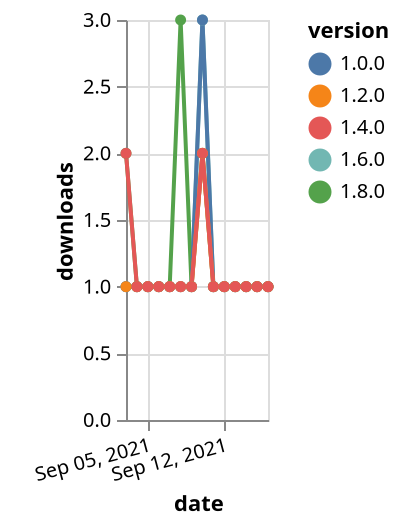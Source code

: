 {"$schema": "https://vega.github.io/schema/vega-lite/v5.json", "description": "A simple bar chart with embedded data.", "data": {"values": [{"date": "2021-09-03", "total": 190, "delta": 1, "version": "1.6.0"}, {"date": "2021-09-04", "total": 191, "delta": 1, "version": "1.6.0"}, {"date": "2021-09-05", "total": 192, "delta": 1, "version": "1.6.0"}, {"date": "2021-09-06", "total": 193, "delta": 1, "version": "1.6.0"}, {"date": "2021-09-07", "total": 194, "delta": 1, "version": "1.6.0"}, {"date": "2021-09-08", "total": 195, "delta": 1, "version": "1.6.0"}, {"date": "2021-09-09", "total": 196, "delta": 1, "version": "1.6.0"}, {"date": "2021-09-10", "total": 199, "delta": 3, "version": "1.6.0"}, {"date": "2021-09-11", "total": 200, "delta": 1, "version": "1.6.0"}, {"date": "2021-09-12", "total": 201, "delta": 1, "version": "1.6.0"}, {"date": "2021-09-13", "total": 202, "delta": 1, "version": "1.6.0"}, {"date": "2021-09-14", "total": 203, "delta": 1, "version": "1.6.0"}, {"date": "2021-09-15", "total": 204, "delta": 1, "version": "1.6.0"}, {"date": "2021-09-16", "total": 205, "delta": 1, "version": "1.6.0"}, {"date": "2021-09-03", "total": 127, "delta": 2, "version": "1.8.0"}, {"date": "2021-09-04", "total": 128, "delta": 1, "version": "1.8.0"}, {"date": "2021-09-05", "total": 129, "delta": 1, "version": "1.8.0"}, {"date": "2021-09-06", "total": 130, "delta": 1, "version": "1.8.0"}, {"date": "2021-09-07", "total": 131, "delta": 1, "version": "1.8.0"}, {"date": "2021-09-08", "total": 134, "delta": 3, "version": "1.8.0"}, {"date": "2021-09-09", "total": 135, "delta": 1, "version": "1.8.0"}, {"date": "2021-09-10", "total": 137, "delta": 2, "version": "1.8.0"}, {"date": "2021-09-11", "total": 138, "delta": 1, "version": "1.8.0"}, {"date": "2021-09-12", "total": 139, "delta": 1, "version": "1.8.0"}, {"date": "2021-09-13", "total": 140, "delta": 1, "version": "1.8.0"}, {"date": "2021-09-14", "total": 141, "delta": 1, "version": "1.8.0"}, {"date": "2021-09-15", "total": 142, "delta": 1, "version": "1.8.0"}, {"date": "2021-09-16", "total": 143, "delta": 1, "version": "1.8.0"}, {"date": "2021-09-03", "total": 337, "delta": 1, "version": "1.0.0"}, {"date": "2021-09-04", "total": 338, "delta": 1, "version": "1.0.0"}, {"date": "2021-09-05", "total": 339, "delta": 1, "version": "1.0.0"}, {"date": "2021-09-06", "total": 340, "delta": 1, "version": "1.0.0"}, {"date": "2021-09-07", "total": 341, "delta": 1, "version": "1.0.0"}, {"date": "2021-09-08", "total": 342, "delta": 1, "version": "1.0.0"}, {"date": "2021-09-09", "total": 343, "delta": 1, "version": "1.0.0"}, {"date": "2021-09-10", "total": 346, "delta": 3, "version": "1.0.0"}, {"date": "2021-09-11", "total": 347, "delta": 1, "version": "1.0.0"}, {"date": "2021-09-12", "total": 348, "delta": 1, "version": "1.0.0"}, {"date": "2021-09-13", "total": 349, "delta": 1, "version": "1.0.0"}, {"date": "2021-09-14", "total": 350, "delta": 1, "version": "1.0.0"}, {"date": "2021-09-15", "total": 351, "delta": 1, "version": "1.0.0"}, {"date": "2021-09-16", "total": 352, "delta": 1, "version": "1.0.0"}, {"date": "2021-09-03", "total": 191, "delta": 1, "version": "1.2.0"}, {"date": "2021-09-04", "total": 192, "delta": 1, "version": "1.2.0"}, {"date": "2021-09-05", "total": 193, "delta": 1, "version": "1.2.0"}, {"date": "2021-09-06", "total": 194, "delta": 1, "version": "1.2.0"}, {"date": "2021-09-07", "total": 195, "delta": 1, "version": "1.2.0"}, {"date": "2021-09-08", "total": 196, "delta": 1, "version": "1.2.0"}, {"date": "2021-09-09", "total": 197, "delta": 1, "version": "1.2.0"}, {"date": "2021-09-10", "total": 199, "delta": 2, "version": "1.2.0"}, {"date": "2021-09-11", "total": 200, "delta": 1, "version": "1.2.0"}, {"date": "2021-09-12", "total": 201, "delta": 1, "version": "1.2.0"}, {"date": "2021-09-13", "total": 202, "delta": 1, "version": "1.2.0"}, {"date": "2021-09-14", "total": 203, "delta": 1, "version": "1.2.0"}, {"date": "2021-09-15", "total": 204, "delta": 1, "version": "1.2.0"}, {"date": "2021-09-16", "total": 205, "delta": 1, "version": "1.2.0"}, {"date": "2021-09-03", "total": 167, "delta": 2, "version": "1.4.0"}, {"date": "2021-09-04", "total": 168, "delta": 1, "version": "1.4.0"}, {"date": "2021-09-05", "total": 169, "delta": 1, "version": "1.4.0"}, {"date": "2021-09-06", "total": 170, "delta": 1, "version": "1.4.0"}, {"date": "2021-09-07", "total": 171, "delta": 1, "version": "1.4.0"}, {"date": "2021-09-08", "total": 172, "delta": 1, "version": "1.4.0"}, {"date": "2021-09-09", "total": 173, "delta": 1, "version": "1.4.0"}, {"date": "2021-09-10", "total": 175, "delta": 2, "version": "1.4.0"}, {"date": "2021-09-11", "total": 176, "delta": 1, "version": "1.4.0"}, {"date": "2021-09-12", "total": 177, "delta": 1, "version": "1.4.0"}, {"date": "2021-09-13", "total": 178, "delta": 1, "version": "1.4.0"}, {"date": "2021-09-14", "total": 179, "delta": 1, "version": "1.4.0"}, {"date": "2021-09-15", "total": 180, "delta": 1, "version": "1.4.0"}, {"date": "2021-09-16", "total": 181, "delta": 1, "version": "1.4.0"}]}, "width": "container", "mark": {"type": "line", "point": {"filled": true}}, "encoding": {"x": {"field": "date", "type": "temporal", "timeUnit": "yearmonthdate", "title": "date", "axis": {"labelAngle": -15}}, "y": {"field": "delta", "type": "quantitative", "title": "downloads"}, "color": {"field": "version", "type": "nominal"}, "tooltip": {"field": "delta"}}}
